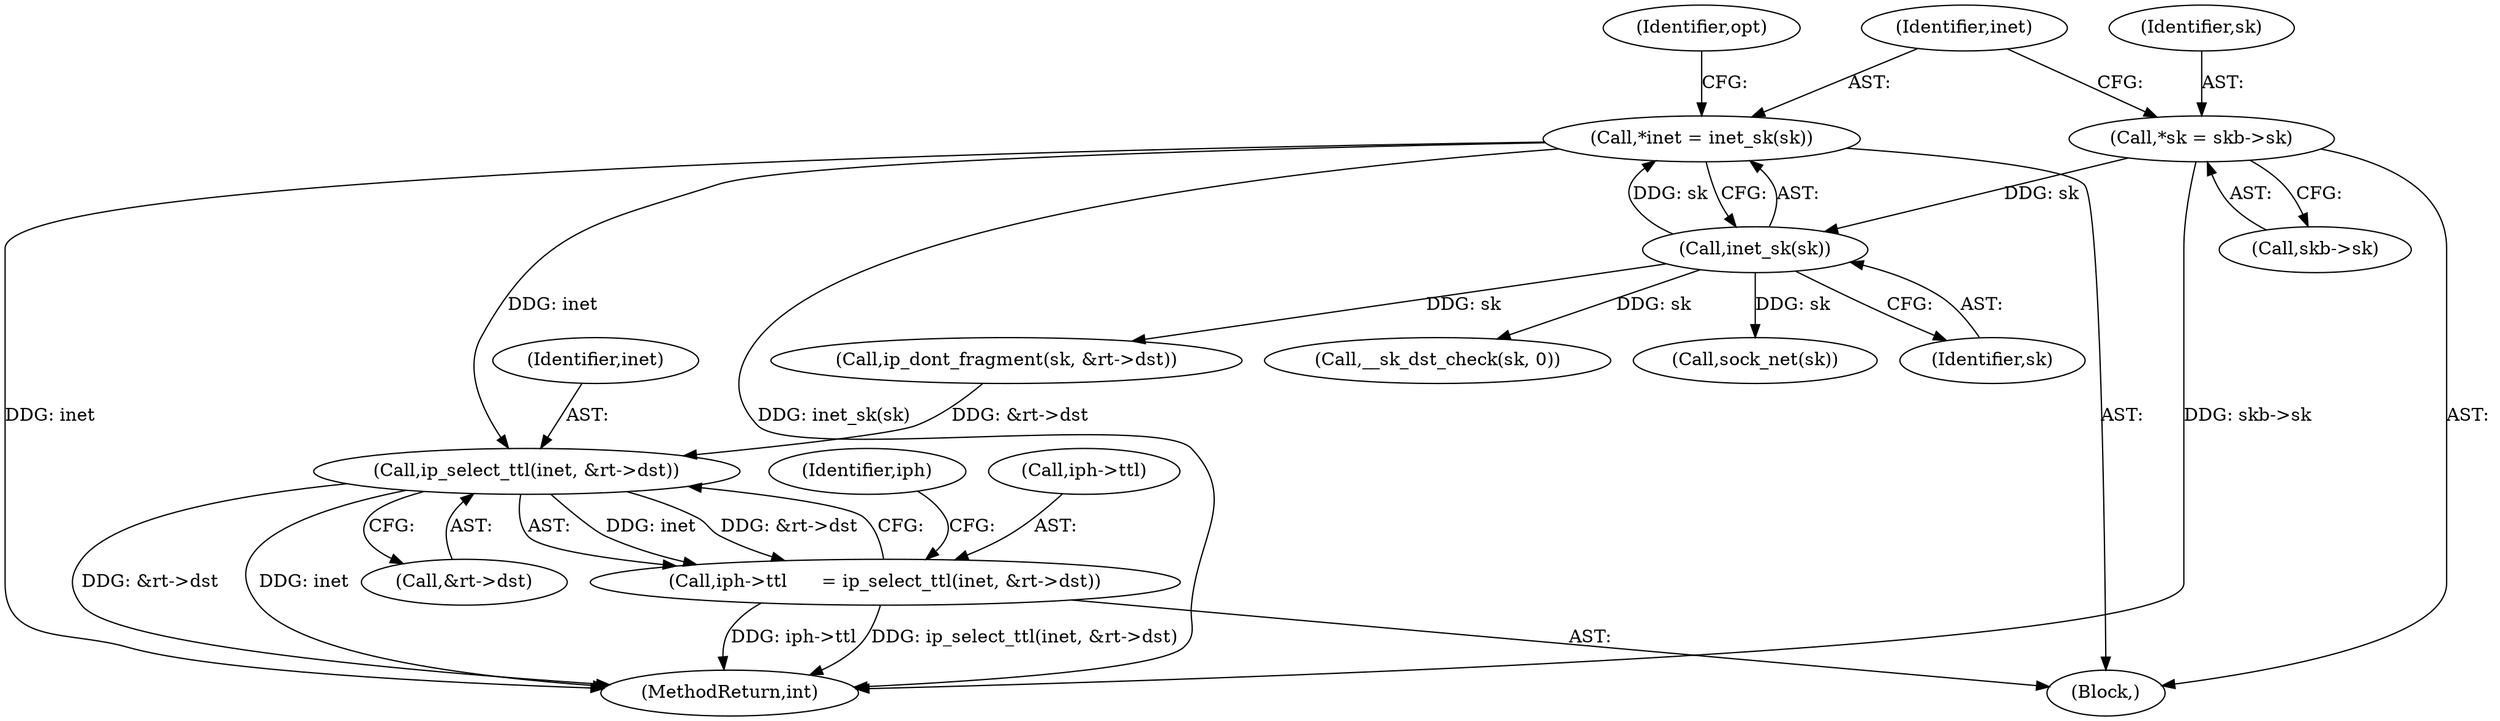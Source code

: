 digraph "0_linux_f6d8bd051c391c1c0458a30b2a7abcd939329259_22@pointer" {
"1000116" [label="(Call,*inet = inet_sk(sk))"];
"1000118" [label="(Call,inet_sk(sk))"];
"1000110" [label="(Call,*sk = skb->sk)"];
"1000288" [label="(Call,ip_select_ttl(inet, &rt->dst))"];
"1000284" [label="(Call,iph->ttl      = ip_select_ttl(inet, &rt->dst))"];
"1000285" [label="(Call,iph->ttl)"];
"1000284" [label="(Call,iph->ttl      = ip_select_ttl(inet, &rt->dst))"];
"1000262" [label="(Call,ip_dont_fragment(sk, &rt->dst))"];
"1000288" [label="(Call,ip_select_ttl(inet, &rt->dst))"];
"1000289" [label="(Identifier,inet)"];
"1000296" [label="(Identifier,iph)"];
"1000371" [label="(MethodReturn,int)"];
"1000117" [label="(Identifier,inet)"];
"1000122" [label="(Identifier,opt)"];
"1000119" [label="(Identifier,sk)"];
"1000143" [label="(Call,__sk_dst_check(sk, 0))"];
"1000363" [label="(Call,sock_net(sk))"];
"1000110" [label="(Call,*sk = skb->sk)"];
"1000111" [label="(Identifier,sk)"];
"1000108" [label="(Block,)"];
"1000116" [label="(Call,*inet = inet_sk(sk))"];
"1000118" [label="(Call,inet_sk(sk))"];
"1000112" [label="(Call,skb->sk)"];
"1000290" [label="(Call,&rt->dst)"];
"1000116" -> "1000108"  [label="AST: "];
"1000116" -> "1000118"  [label="CFG: "];
"1000117" -> "1000116"  [label="AST: "];
"1000118" -> "1000116"  [label="AST: "];
"1000122" -> "1000116"  [label="CFG: "];
"1000116" -> "1000371"  [label="DDG: inet"];
"1000116" -> "1000371"  [label="DDG: inet_sk(sk)"];
"1000118" -> "1000116"  [label="DDG: sk"];
"1000116" -> "1000288"  [label="DDG: inet"];
"1000118" -> "1000119"  [label="CFG: "];
"1000119" -> "1000118"  [label="AST: "];
"1000110" -> "1000118"  [label="DDG: sk"];
"1000118" -> "1000143"  [label="DDG: sk"];
"1000118" -> "1000262"  [label="DDG: sk"];
"1000118" -> "1000363"  [label="DDG: sk"];
"1000110" -> "1000108"  [label="AST: "];
"1000110" -> "1000112"  [label="CFG: "];
"1000111" -> "1000110"  [label="AST: "];
"1000112" -> "1000110"  [label="AST: "];
"1000117" -> "1000110"  [label="CFG: "];
"1000110" -> "1000371"  [label="DDG: skb->sk"];
"1000288" -> "1000284"  [label="AST: "];
"1000288" -> "1000290"  [label="CFG: "];
"1000289" -> "1000288"  [label="AST: "];
"1000290" -> "1000288"  [label="AST: "];
"1000284" -> "1000288"  [label="CFG: "];
"1000288" -> "1000371"  [label="DDG: &rt->dst"];
"1000288" -> "1000371"  [label="DDG: inet"];
"1000288" -> "1000284"  [label="DDG: inet"];
"1000288" -> "1000284"  [label="DDG: &rt->dst"];
"1000262" -> "1000288"  [label="DDG: &rt->dst"];
"1000284" -> "1000108"  [label="AST: "];
"1000285" -> "1000284"  [label="AST: "];
"1000296" -> "1000284"  [label="CFG: "];
"1000284" -> "1000371"  [label="DDG: iph->ttl"];
"1000284" -> "1000371"  [label="DDG: ip_select_ttl(inet, &rt->dst)"];
}

